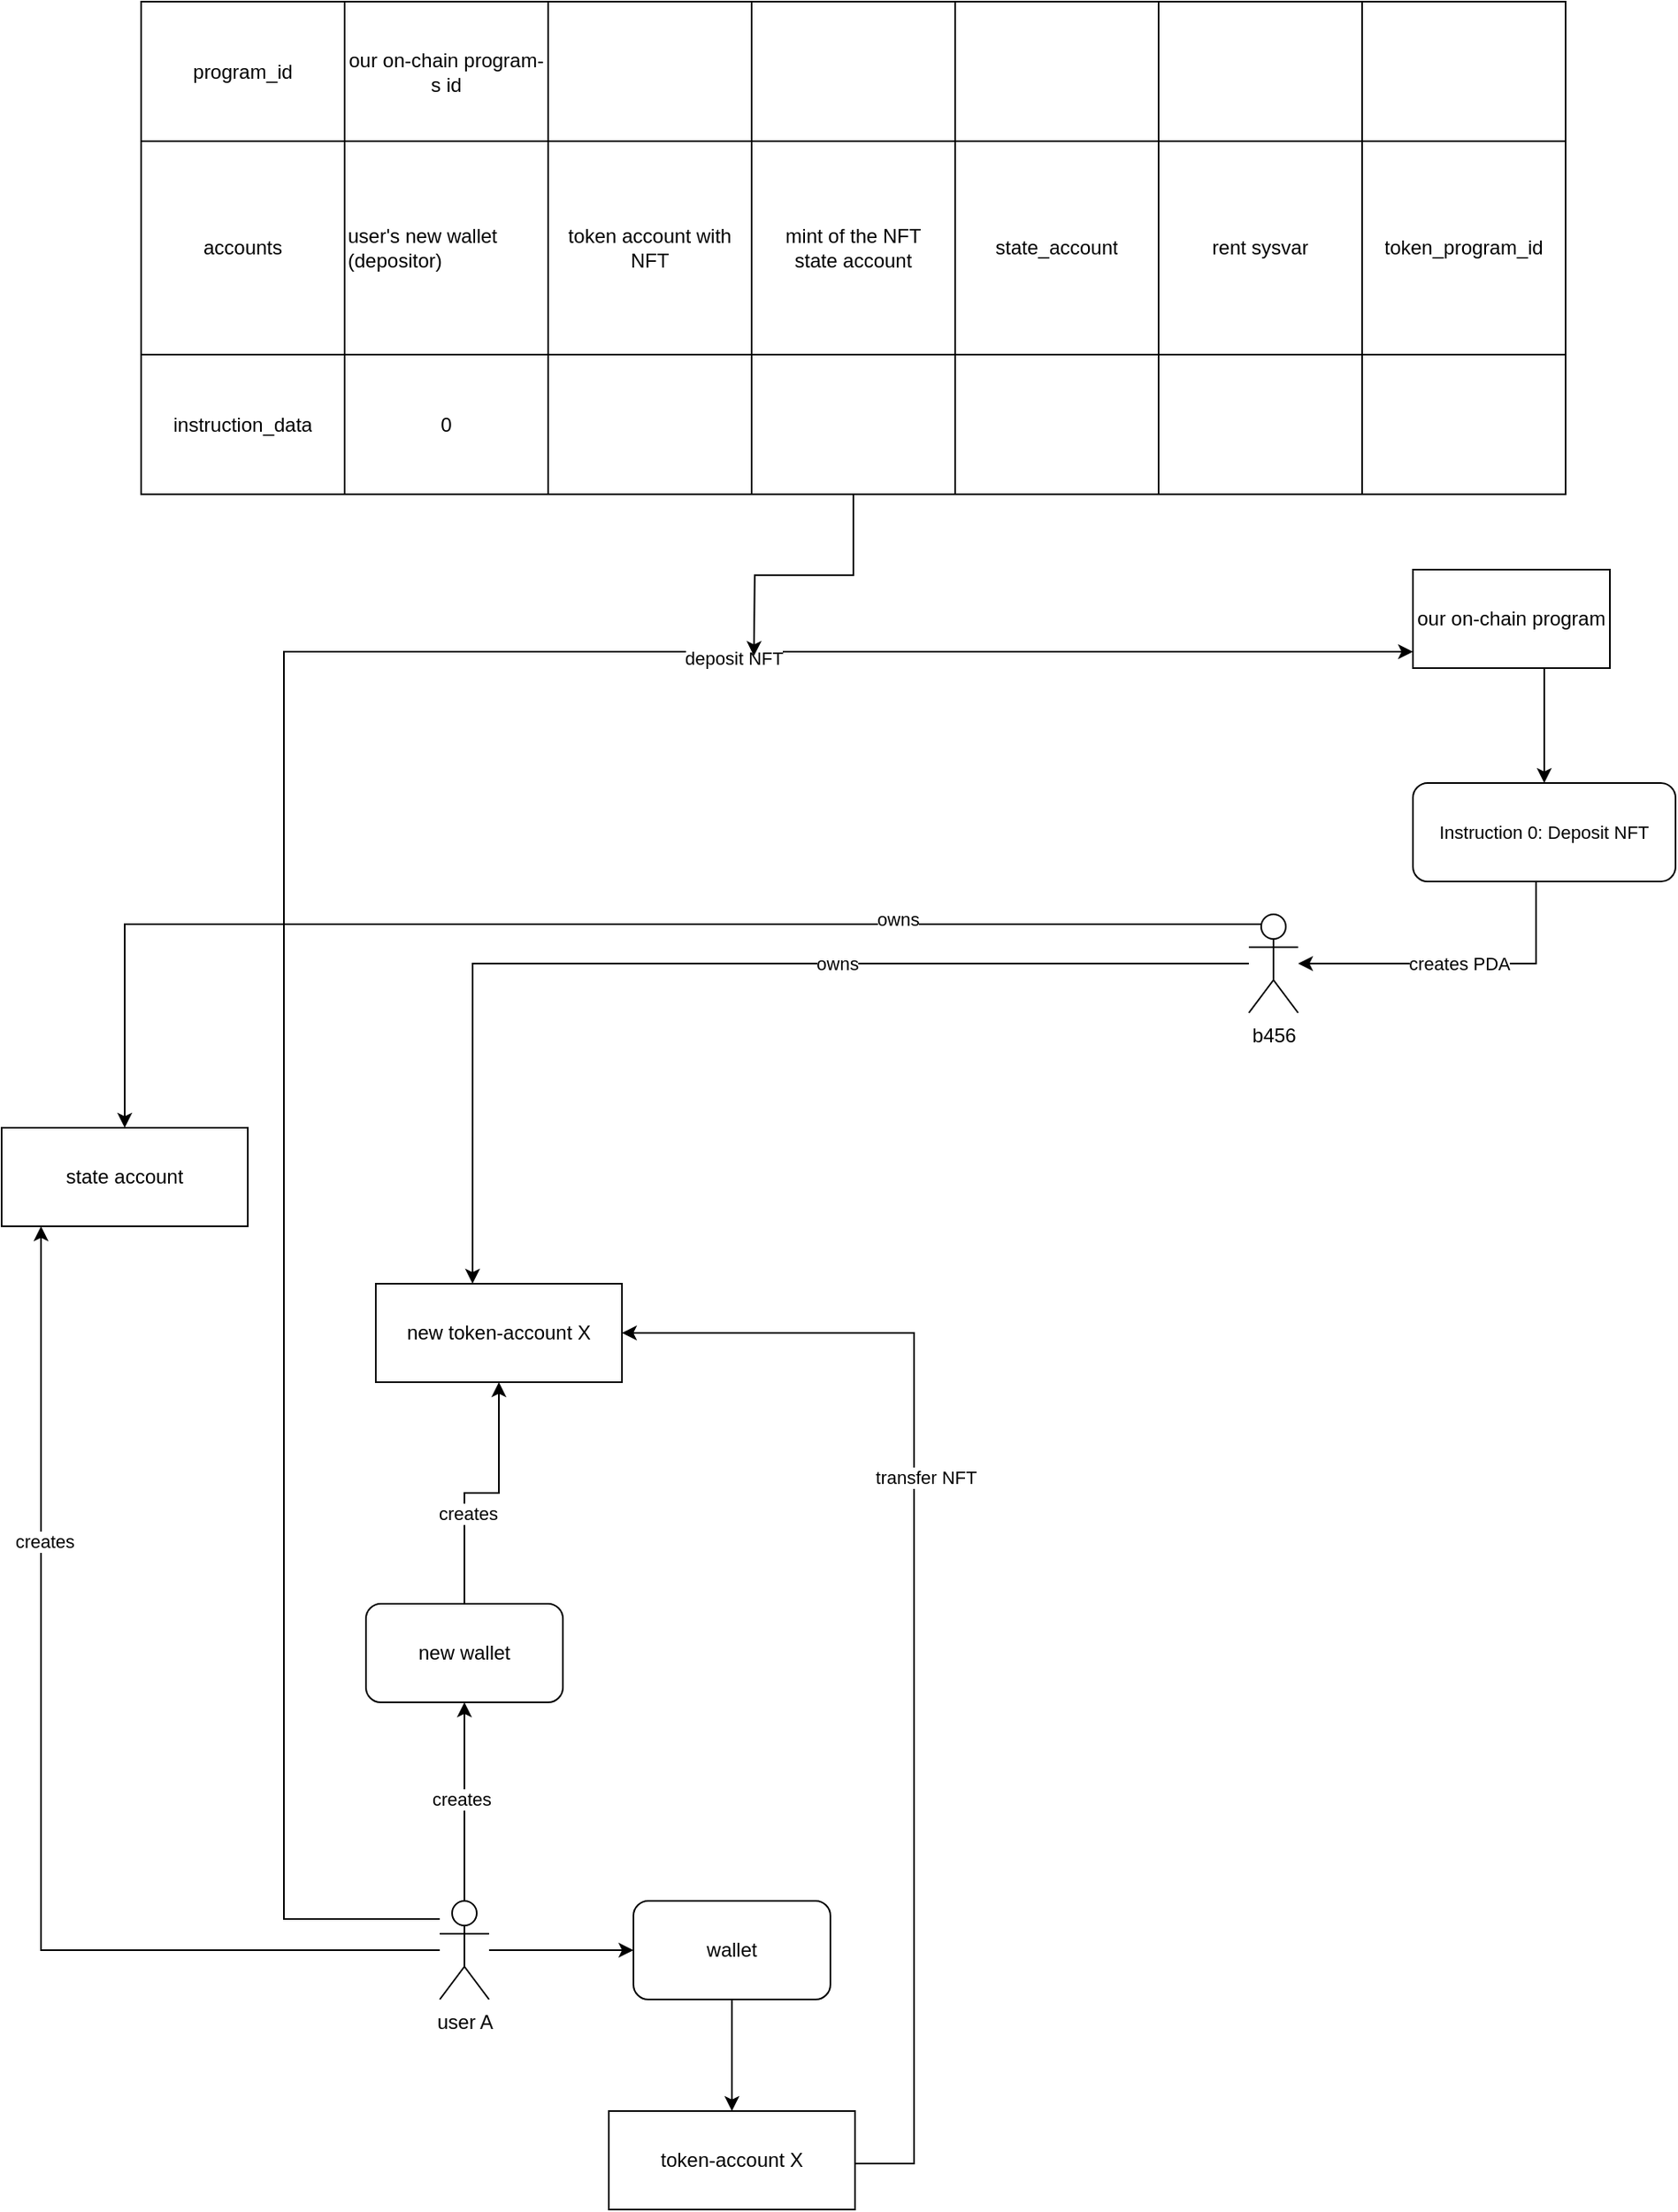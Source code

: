<mxfile>
    <diagram id="A8XYPr_mLU647OwwGaw5" name="Page-1">
        <mxGraphModel dx="1848" dy="1135" grid="0" gridSize="10" guides="1" tooltips="0" connect="1" arrows="1" fold="1" page="0" pageScale="1" pageWidth="827" pageHeight="1169" math="0" shadow="0">
            <root>
                <mxCell id="0"/>
                <mxCell id="1" parent="0"/>
                <mxCell id="d9sqN7UzN7cFHDNl0AGX-4" style="edgeStyle=orthogonalEdgeStyle;rounded=0;orthogonalLoop=1;jettySize=auto;html=1;" parent="1" source="d9sqN7UzN7cFHDNl0AGX-1" target="d9sqN7UzN7cFHDNl0AGX-3" edge="1">
                    <mxGeometry relative="1" as="geometry">
                        <Array as="points">
                            <mxPoint x="880" y="100"/>
                            <mxPoint x="880" y="100"/>
                        </Array>
                    </mxGeometry>
                </mxCell>
                <mxCell id="d9sqN7UzN7cFHDNl0AGX-1" value="our on-chain program" style="rounded=0;whiteSpace=wrap;html=1;" parent="1" vertex="1">
                    <mxGeometry x="800" y="20" width="120" height="60" as="geometry"/>
                </mxCell>
                <mxCell id="d9sqN7UzN7cFHDNl0AGX-38" value="creates PDA" style="edgeStyle=orthogonalEdgeStyle;rounded=0;orthogonalLoop=1;jettySize=auto;html=1;" parent="1" source="d9sqN7UzN7cFHDNl0AGX-3" target="d9sqN7UzN7cFHDNl0AGX-37" edge="1">
                    <mxGeometry relative="1" as="geometry">
                        <Array as="points">
                            <mxPoint x="875" y="240"/>
                            <mxPoint x="875" y="240"/>
                        </Array>
                    </mxGeometry>
                </mxCell>
                <mxCell id="d9sqN7UzN7cFHDNl0AGX-47" style="edgeStyle=orthogonalEdgeStyle;rounded=0;orthogonalLoop=1;jettySize=auto;html=1;exitX=0.25;exitY=0.1;exitDx=0;exitDy=0;exitPerimeter=0;" parent="1" source="d9sqN7UzN7cFHDNl0AGX-37" target="d9sqN7UzN7cFHDNl0AGX-44" edge="1">
                    <mxGeometry relative="1" as="geometry"/>
                </mxCell>
                <mxCell id="d9sqN7UzN7cFHDNl0AGX-48" value="owns" style="edgeLabel;html=1;align=center;verticalAlign=middle;resizable=0;points=[];" parent="d9sqN7UzN7cFHDNl0AGX-47" vertex="1" connectable="0">
                    <mxGeometry x="-0.457" y="-3" relative="1" as="geometry">
                        <mxPoint as="offset"/>
                    </mxGeometry>
                </mxCell>
                <mxCell id="d9sqN7UzN7cFHDNl0AGX-3" value="&lt;span style=&quot;font-size: 11px&quot;&gt;Instruction 0: Deposit NFT&lt;/span&gt;" style="rounded=1;whiteSpace=wrap;html=1;" parent="1" vertex="1">
                    <mxGeometry x="800" y="150" width="160" height="60" as="geometry"/>
                </mxCell>
                <mxCell id="d9sqN7UzN7cFHDNl0AGX-24" style="edgeStyle=orthogonalEdgeStyle;rounded=0;orthogonalLoop=1;jettySize=auto;html=1;" parent="1" source="d9sqN7UzN7cFHDNl0AGX-17" target="5" edge="1">
                    <mxGeometry relative="1" as="geometry">
                        <mxPoint x="345" y="867" as="targetPoint"/>
                    </mxGeometry>
                </mxCell>
                <mxCell id="18" value="creates" style="edgeLabel;html=1;align=center;verticalAlign=middle;resizable=0;points=[];" parent="d9sqN7UzN7cFHDNl0AGX-24" vertex="1" connectable="0">
                    <mxGeometry x="0.021" y="2" relative="1" as="geometry">
                        <mxPoint as="offset"/>
                    </mxGeometry>
                </mxCell>
                <mxCell id="8" style="edgeStyle=orthogonalEdgeStyle;rounded=0;orthogonalLoop=1;jettySize=auto;html=1;entryX=0;entryY=0.5;entryDx=0;entryDy=0;" parent="1" source="d9sqN7UzN7cFHDNl0AGX-17" target="7" edge="1">
                    <mxGeometry relative="1" as="geometry"/>
                </mxCell>
                <mxCell id="13" style="edgeStyle=orthogonalEdgeStyle;rounded=0;orthogonalLoop=1;jettySize=auto;html=1;" parent="1" source="d9sqN7UzN7cFHDNl0AGX-17" target="d9sqN7UzN7cFHDNl0AGX-44" edge="1">
                    <mxGeometry relative="1" as="geometry">
                        <Array as="points">
                            <mxPoint x="-36" y="861"/>
                        </Array>
                    </mxGeometry>
                </mxCell>
                <mxCell id="14" value="creates" style="edgeLabel;html=1;align=center;verticalAlign=middle;resizable=0;points=[];" parent="13" vertex="1" connectable="0">
                    <mxGeometry x="0.44" y="-2" relative="1" as="geometry">
                        <mxPoint as="offset"/>
                    </mxGeometry>
                </mxCell>
                <mxCell id="16" style="edgeStyle=orthogonalEdgeStyle;rounded=0;orthogonalLoop=1;jettySize=auto;html=1;" parent="1" source="d9sqN7UzN7cFHDNl0AGX-17" target="d9sqN7UzN7cFHDNl0AGX-1" edge="1">
                    <mxGeometry relative="1" as="geometry">
                        <Array as="points">
                            <mxPoint x="112" y="842"/>
                            <mxPoint x="112" y="70"/>
                        </Array>
                    </mxGeometry>
                </mxCell>
                <mxCell id="17" value="deposit NFT" style="edgeLabel;html=1;align=center;verticalAlign=middle;resizable=0;points=[];" parent="16" vertex="1" connectable="0">
                    <mxGeometry x="0.467" y="-4" relative="1" as="geometry">
                        <mxPoint as="offset"/>
                    </mxGeometry>
                </mxCell>
                <mxCell id="d9sqN7UzN7cFHDNl0AGX-17" value="user A" style="shape=umlActor;verticalLabelPosition=bottom;verticalAlign=top;html=1;outlineConnect=0;" parent="1" vertex="1">
                    <mxGeometry x="207" y="831" width="30" height="60" as="geometry"/>
                </mxCell>
                <mxCell id="d9sqN7UzN7cFHDNl0AGX-20" value="&lt;span&gt;new token-account X&lt;/span&gt;" style="rounded=0;whiteSpace=wrap;html=1;" parent="1" vertex="1">
                    <mxGeometry x="168" y="455" width="150" height="60" as="geometry"/>
                </mxCell>
                <mxCell id="d9sqN7UzN7cFHDNl0AGX-39" style="edgeStyle=orthogonalEdgeStyle;rounded=0;orthogonalLoop=1;jettySize=auto;html=1;entryX=0.393;entryY=0;entryDx=0;entryDy=0;entryPerimeter=0;" parent="1" source="d9sqN7UzN7cFHDNl0AGX-37" target="d9sqN7UzN7cFHDNl0AGX-20" edge="1">
                    <mxGeometry relative="1" as="geometry">
                        <mxPoint x="221.05" y="357" as="targetPoint"/>
                    </mxGeometry>
                </mxCell>
                <mxCell id="d9sqN7UzN7cFHDNl0AGX-40" value="owns" style="edgeLabel;html=1;align=center;verticalAlign=middle;resizable=0;points=[];" parent="d9sqN7UzN7cFHDNl0AGX-39" vertex="1" connectable="0">
                    <mxGeometry x="-0.248" relative="1" as="geometry">
                        <mxPoint as="offset"/>
                    </mxGeometry>
                </mxCell>
                <mxCell id="d9sqN7UzN7cFHDNl0AGX-37" value="b456" style="shape=umlActor;verticalLabelPosition=bottom;verticalAlign=top;html=1;outlineConnect=0;" parent="1" vertex="1">
                    <mxGeometry x="700" y="230" width="30" height="60" as="geometry"/>
                </mxCell>
                <mxCell id="d9sqN7UzN7cFHDNl0AGX-44" value="&lt;span&gt;state account&lt;/span&gt;" style="rounded=0;whiteSpace=wrap;html=1;" parent="1" vertex="1">
                    <mxGeometry x="-60" y="360" width="150" height="60" as="geometry"/>
                </mxCell>
                <mxCell id="6" style="edgeStyle=orthogonalEdgeStyle;rounded=0;orthogonalLoop=1;jettySize=auto;html=1;" parent="1" source="5" target="d9sqN7UzN7cFHDNl0AGX-20" edge="1">
                    <mxGeometry relative="1" as="geometry"/>
                </mxCell>
                <mxCell id="19" value="creates" style="edgeLabel;html=1;align=center;verticalAlign=middle;resizable=0;points=[];" parent="6" vertex="1" connectable="0">
                    <mxGeometry x="-0.297" y="-2" relative="1" as="geometry">
                        <mxPoint as="offset"/>
                    </mxGeometry>
                </mxCell>
                <mxCell id="5" value="new wallet" style="rounded=1;whiteSpace=wrap;html=1;" parent="1" vertex="1">
                    <mxGeometry x="162" y="650" width="120" height="60" as="geometry"/>
                </mxCell>
                <mxCell id="10" style="edgeStyle=orthogonalEdgeStyle;rounded=0;orthogonalLoop=1;jettySize=auto;html=1;" parent="1" source="7" target="9" edge="1">
                    <mxGeometry relative="1" as="geometry"/>
                </mxCell>
                <mxCell id="7" value="wallet" style="rounded=1;whiteSpace=wrap;html=1;" parent="1" vertex="1">
                    <mxGeometry x="325" y="831" width="120" height="60" as="geometry"/>
                </mxCell>
                <mxCell id="11" style="edgeStyle=orthogonalEdgeStyle;rounded=0;orthogonalLoop=1;jettySize=auto;html=1;" parent="1" source="9" target="d9sqN7UzN7cFHDNl0AGX-20" edge="1">
                    <mxGeometry relative="1" as="geometry">
                        <Array as="points">
                            <mxPoint x="496" y="991"/>
                            <mxPoint x="496" y="485"/>
                        </Array>
                    </mxGeometry>
                </mxCell>
                <mxCell id="12" value="transfer NFT" style="edgeLabel;html=1;align=center;verticalAlign=middle;resizable=0;points=[];" parent="11" vertex="1" connectable="0">
                    <mxGeometry x="-0.094" y="-1" relative="1" as="geometry">
                        <mxPoint x="6" y="-128" as="offset"/>
                    </mxGeometry>
                </mxCell>
                <mxCell id="9" value="&lt;span&gt;token-account X&lt;/span&gt;" style="rounded=0;whiteSpace=wrap;html=1;" parent="1" vertex="1">
                    <mxGeometry x="310" y="959" width="150" height="60" as="geometry"/>
                </mxCell>
                <mxCell id="35" style="edgeStyle=orthogonalEdgeStyle;rounded=0;orthogonalLoop=1;jettySize=auto;html=1;" parent="1" source="22" edge="1">
                    <mxGeometry relative="1" as="geometry">
                        <mxPoint x="398.406" y="72.6" as="targetPoint"/>
                    </mxGeometry>
                </mxCell>
                <mxCell id="22" value="" style="shape=table;html=1;whiteSpace=wrap;startSize=0;container=1;collapsible=0;childLayout=tableLayout;" parent="1" vertex="1">
                    <mxGeometry x="25" y="-326" width="868" height="300.15" as="geometry"/>
                </mxCell>
                <mxCell id="23" value="" style="shape=partialRectangle;html=1;whiteSpace=wrap;collapsible=0;dropTarget=0;pointerEvents=0;fillColor=none;top=0;left=0;bottom=0;right=0;points=[[0,0.5],[1,0.5]];portConstraint=eastwest;" parent="22" vertex="1">
                    <mxGeometry width="868" height="85" as="geometry"/>
                </mxCell>
                <mxCell id="24" value="program_id" style="shape=partialRectangle;html=1;whiteSpace=wrap;connectable=0;fillColor=none;top=0;left=0;bottom=0;right=0;overflow=hidden;" parent="23" vertex="1">
                    <mxGeometry width="124" height="85" as="geometry"/>
                </mxCell>
                <mxCell id="25" value="our on-chain program-s id" style="shape=partialRectangle;html=1;whiteSpace=wrap;connectable=0;fillColor=none;top=0;left=0;bottom=0;right=0;overflow=hidden;" parent="23" vertex="1">
                    <mxGeometry x="124" width="124" height="85" as="geometry"/>
                </mxCell>
                <mxCell id="40" style="shape=partialRectangle;html=1;whiteSpace=wrap;connectable=0;fillColor=none;top=0;left=0;bottom=0;right=0;overflow=hidden;" parent="23" vertex="1">
                    <mxGeometry x="248" width="124" height="85" as="geometry"/>
                </mxCell>
                <mxCell id="37" style="shape=partialRectangle;html=1;whiteSpace=wrap;connectable=0;fillColor=none;top=0;left=0;bottom=0;right=0;overflow=hidden;" parent="23" vertex="1">
                    <mxGeometry x="372" width="124" height="85" as="geometry"/>
                </mxCell>
                <mxCell id="43" style="shape=partialRectangle;html=1;whiteSpace=wrap;connectable=0;fillColor=none;top=0;left=0;bottom=0;right=0;overflow=hidden;" parent="23" vertex="1">
                    <mxGeometry x="496" width="124" height="85" as="geometry"/>
                </mxCell>
                <mxCell id="46" style="shape=partialRectangle;html=1;whiteSpace=wrap;connectable=0;fillColor=none;top=0;left=0;bottom=0;right=0;overflow=hidden;" parent="23" vertex="1">
                    <mxGeometry x="620" width="124" height="85" as="geometry"/>
                </mxCell>
                <mxCell id="49" style="shape=partialRectangle;html=1;whiteSpace=wrap;connectable=0;fillColor=none;top=0;left=0;bottom=0;right=0;overflow=hidden;" parent="23" vertex="1">
                    <mxGeometry x="744" width="124" height="85" as="geometry"/>
                </mxCell>
                <mxCell id="27" value="" style="shape=partialRectangle;html=1;whiteSpace=wrap;collapsible=0;dropTarget=0;pointerEvents=0;fillColor=none;top=0;left=0;bottom=0;right=0;points=[[0,0.5],[1,0.5]];portConstraint=eastwest;" parent="22" vertex="1">
                    <mxGeometry y="85" width="868" height="130" as="geometry"/>
                </mxCell>
                <mxCell id="28" value="accounts" style="shape=partialRectangle;html=1;whiteSpace=wrap;connectable=0;fillColor=none;top=0;left=0;bottom=0;right=0;overflow=hidden;" parent="27" vertex="1">
                    <mxGeometry width="124" height="130" as="geometry"/>
                </mxCell>
                <mxCell id="29" value="user's new wallet (depositor)" style="shape=partialRectangle;html=1;whiteSpace=wrap;connectable=0;fillColor=none;top=0;left=0;bottom=0;right=0;overflow=hidden;align=left;" parent="27" vertex="1">
                    <mxGeometry x="124" width="124" height="130" as="geometry"/>
                </mxCell>
                <mxCell id="41" value="t&lt;span style=&quot;font-family: &amp;#34;helvetica&amp;#34; ; text-align: left&quot;&gt;oken account with NFT&lt;/span&gt;" style="shape=partialRectangle;html=1;whiteSpace=wrap;connectable=0;fillColor=none;top=0;left=0;bottom=0;right=0;overflow=hidden;" parent="27" vertex="1">
                    <mxGeometry x="248" width="124" height="130" as="geometry"/>
                </mxCell>
                <mxCell id="38" value="&lt;span style=&quot;text-align: left&quot;&gt;mint of the NFT&lt;/span&gt;&lt;br style=&quot;text-align: left&quot;&gt;&lt;span style=&quot;text-align: left&quot;&gt;state account&lt;/span&gt;" style="shape=partialRectangle;html=1;whiteSpace=wrap;connectable=0;fillColor=none;top=0;left=0;bottom=0;right=0;overflow=hidden;" parent="27" vertex="1">
                    <mxGeometry x="372" width="124" height="130" as="geometry"/>
                </mxCell>
                <mxCell id="44" value="state_account" style="shape=partialRectangle;html=1;whiteSpace=wrap;connectable=0;fillColor=none;top=0;left=0;bottom=0;right=0;overflow=hidden;" parent="27" vertex="1">
                    <mxGeometry x="496" width="124" height="130" as="geometry"/>
                </mxCell>
                <mxCell id="47" value="rent sysvar" style="shape=partialRectangle;html=1;whiteSpace=wrap;connectable=0;fillColor=none;top=0;left=0;bottom=0;right=0;overflow=hidden;" parent="27" vertex="1">
                    <mxGeometry x="620" width="124" height="130" as="geometry"/>
                </mxCell>
                <mxCell id="50" value="token_program_id" style="shape=partialRectangle;html=1;whiteSpace=wrap;connectable=0;fillColor=none;top=0;left=0;bottom=0;right=0;overflow=hidden;" parent="27" vertex="1">
                    <mxGeometry x="744" width="124" height="130" as="geometry"/>
                </mxCell>
                <mxCell id="31" value="" style="shape=partialRectangle;html=1;whiteSpace=wrap;collapsible=0;dropTarget=0;pointerEvents=0;fillColor=none;top=0;left=0;bottom=0;right=0;points=[[0,0.5],[1,0.5]];portConstraint=eastwest;" parent="22" vertex="1">
                    <mxGeometry y="215" width="868" height="85" as="geometry"/>
                </mxCell>
                <mxCell id="32" value="instruction_data" style="shape=partialRectangle;html=1;whiteSpace=wrap;connectable=0;fillColor=none;top=0;left=0;bottom=0;right=0;overflow=hidden;" parent="31" vertex="1">
                    <mxGeometry width="124" height="85" as="geometry"/>
                </mxCell>
                <mxCell id="33" value="0" style="shape=partialRectangle;html=1;whiteSpace=wrap;connectable=0;fillColor=none;top=0;left=0;bottom=0;right=0;overflow=hidden;" parent="31" vertex="1">
                    <mxGeometry x="124" width="124" height="85" as="geometry"/>
                </mxCell>
                <mxCell id="42" style="shape=partialRectangle;html=1;whiteSpace=wrap;connectable=0;fillColor=none;top=0;left=0;bottom=0;right=0;overflow=hidden;" parent="31" vertex="1">
                    <mxGeometry x="248" width="124" height="85" as="geometry"/>
                </mxCell>
                <mxCell id="39" style="shape=partialRectangle;html=1;whiteSpace=wrap;connectable=0;fillColor=none;top=0;left=0;bottom=0;right=0;overflow=hidden;" parent="31" vertex="1">
                    <mxGeometry x="372" width="124" height="85" as="geometry"/>
                </mxCell>
                <mxCell id="45" style="shape=partialRectangle;html=1;whiteSpace=wrap;connectable=0;fillColor=none;top=0;left=0;bottom=0;right=0;overflow=hidden;" parent="31" vertex="1">
                    <mxGeometry x="496" width="124" height="85" as="geometry"/>
                </mxCell>
                <mxCell id="48" style="shape=partialRectangle;html=1;whiteSpace=wrap;connectable=0;fillColor=none;top=0;left=0;bottom=0;right=0;overflow=hidden;" parent="31" vertex="1">
                    <mxGeometry x="620" width="124" height="85" as="geometry"/>
                </mxCell>
                <mxCell id="51" style="shape=partialRectangle;html=1;whiteSpace=wrap;connectable=0;fillColor=none;top=0;left=0;bottom=0;right=0;overflow=hidden;" parent="31" vertex="1">
                    <mxGeometry x="744" width="124" height="85" as="geometry"/>
                </mxCell>
            </root>
        </mxGraphModel>
    </diagram>
</mxfile>